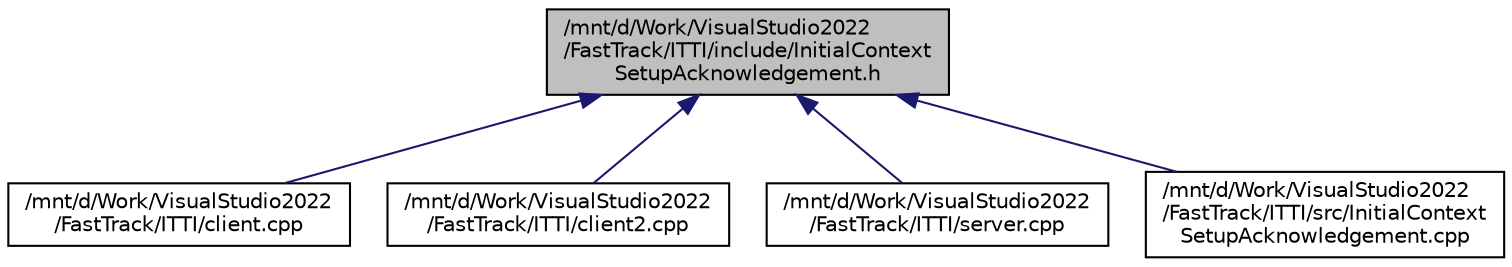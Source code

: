 digraph "/mnt/d/Work/VisualStudio2022/FastTrack/ITTI/include/InitialContextSetupAcknowledgement.h"
{
 // LATEX_PDF_SIZE
  edge [fontname="Helvetica",fontsize="10",labelfontname="Helvetica",labelfontsize="10"];
  node [fontname="Helvetica",fontsize="10",shape=record];
  Node1 [label="/mnt/d/Work/VisualStudio2022\l/FastTrack/ITTI/include/InitialContext\lSetupAcknowledgement.h",height=0.2,width=0.4,color="black", fillcolor="grey75", style="filled", fontcolor="black",tooltip="Struct handler of \"vran::rrc_cu::lte::InitialContextSetupAcknowledgement\" struct."];
  Node1 -> Node2 [dir="back",color="midnightblue",fontsize="10",style="solid",fontname="Helvetica"];
  Node2 [label="/mnt/d/Work/VisualStudio2022\l/FastTrack/ITTI/client.cpp",height=0.2,width=0.4,color="black", fillcolor="white", style="filled",URL="$client_8cpp.html",tooltip="Client part."];
  Node1 -> Node3 [dir="back",color="midnightblue",fontsize="10",style="solid",fontname="Helvetica"];
  Node3 [label="/mnt/d/Work/VisualStudio2022\l/FastTrack/ITTI/client2.cpp",height=0.2,width=0.4,color="black", fillcolor="white", style="filled",URL="$client2_8cpp.html",tooltip="Client part."];
  Node1 -> Node4 [dir="back",color="midnightblue",fontsize="10",style="solid",fontname="Helvetica"];
  Node4 [label="/mnt/d/Work/VisualStudio2022\l/FastTrack/ITTI/server.cpp",height=0.2,width=0.4,color="black", fillcolor="white", style="filled",URL="$server_8cpp.html",tooltip="Server part."];
  Node1 -> Node5 [dir="back",color="midnightblue",fontsize="10",style="solid",fontname="Helvetica"];
  Node5 [label="/mnt/d/Work/VisualStudio2022\l/FastTrack/ITTI/src/InitialContext\lSetupAcknowledgement.cpp",height=0.2,width=0.4,color="black", fillcolor="white", style="filled",URL="$InitialContextSetupAcknowledgement_8cpp.html",tooltip="Realization of \"vran::rrc_cu::lte::InitialContextSetupAcknowledgement\" struct handler."];
}
